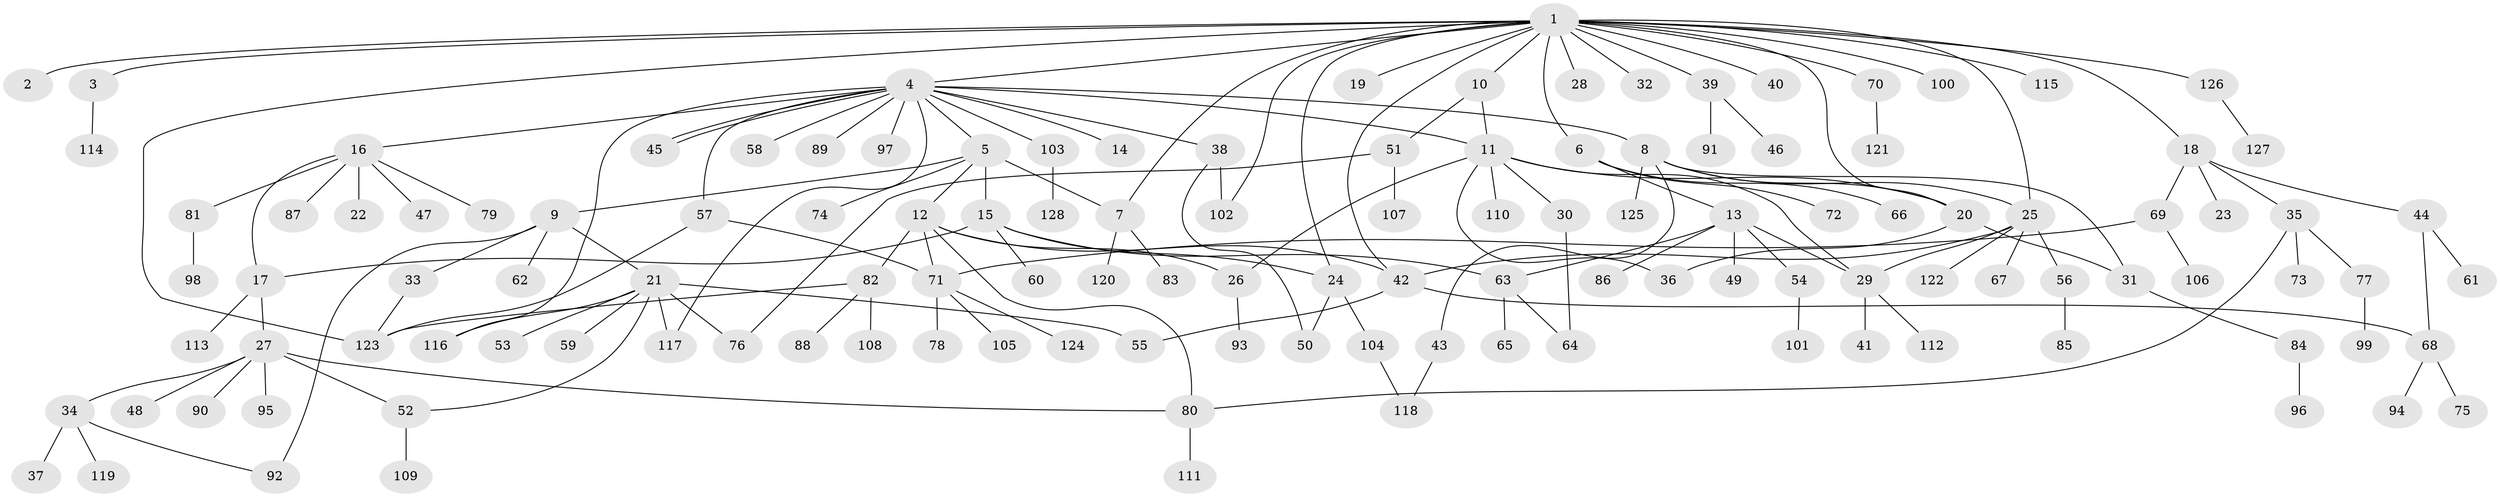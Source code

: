 // Generated by graph-tools (version 1.1) at 2025/01/03/09/25 03:01:52]
// undirected, 128 vertices, 161 edges
graph export_dot {
graph [start="1"]
  node [color=gray90,style=filled];
  1;
  2;
  3;
  4;
  5;
  6;
  7;
  8;
  9;
  10;
  11;
  12;
  13;
  14;
  15;
  16;
  17;
  18;
  19;
  20;
  21;
  22;
  23;
  24;
  25;
  26;
  27;
  28;
  29;
  30;
  31;
  32;
  33;
  34;
  35;
  36;
  37;
  38;
  39;
  40;
  41;
  42;
  43;
  44;
  45;
  46;
  47;
  48;
  49;
  50;
  51;
  52;
  53;
  54;
  55;
  56;
  57;
  58;
  59;
  60;
  61;
  62;
  63;
  64;
  65;
  66;
  67;
  68;
  69;
  70;
  71;
  72;
  73;
  74;
  75;
  76;
  77;
  78;
  79;
  80;
  81;
  82;
  83;
  84;
  85;
  86;
  87;
  88;
  89;
  90;
  91;
  92;
  93;
  94;
  95;
  96;
  97;
  98;
  99;
  100;
  101;
  102;
  103;
  104;
  105;
  106;
  107;
  108;
  109;
  110;
  111;
  112;
  113;
  114;
  115;
  116;
  117;
  118;
  119;
  120;
  121;
  122;
  123;
  124;
  125;
  126;
  127;
  128;
  1 -- 2;
  1 -- 3;
  1 -- 4;
  1 -- 6;
  1 -- 7;
  1 -- 10;
  1 -- 18;
  1 -- 19;
  1 -- 20;
  1 -- 24;
  1 -- 25;
  1 -- 28;
  1 -- 32;
  1 -- 39;
  1 -- 40;
  1 -- 42;
  1 -- 70;
  1 -- 100;
  1 -- 102;
  1 -- 115;
  1 -- 123;
  1 -- 126;
  3 -- 114;
  4 -- 5;
  4 -- 8;
  4 -- 11;
  4 -- 14;
  4 -- 16;
  4 -- 38;
  4 -- 45;
  4 -- 45;
  4 -- 57;
  4 -- 58;
  4 -- 89;
  4 -- 97;
  4 -- 103;
  4 -- 116;
  4 -- 117;
  5 -- 7;
  5 -- 9;
  5 -- 12;
  5 -- 15;
  5 -- 74;
  6 -- 13;
  6 -- 66;
  6 -- 72;
  7 -- 83;
  7 -- 120;
  8 -- 20;
  8 -- 25;
  8 -- 31;
  8 -- 43;
  8 -- 125;
  9 -- 21;
  9 -- 33;
  9 -- 62;
  9 -- 92;
  10 -- 11;
  10 -- 51;
  11 -- 20;
  11 -- 26;
  11 -- 29;
  11 -- 30;
  11 -- 36;
  11 -- 110;
  12 -- 26;
  12 -- 42;
  12 -- 71;
  12 -- 80;
  12 -- 82;
  13 -- 29;
  13 -- 49;
  13 -- 54;
  13 -- 63;
  13 -- 86;
  15 -- 17;
  15 -- 24;
  15 -- 60;
  15 -- 63;
  16 -- 17;
  16 -- 22;
  16 -- 47;
  16 -- 79;
  16 -- 81;
  16 -- 87;
  17 -- 27;
  17 -- 113;
  18 -- 23;
  18 -- 35;
  18 -- 44;
  18 -- 69;
  20 -- 31;
  20 -- 36;
  21 -- 52;
  21 -- 53;
  21 -- 55;
  21 -- 59;
  21 -- 76;
  21 -- 116;
  21 -- 117;
  24 -- 50;
  24 -- 104;
  25 -- 29;
  25 -- 42;
  25 -- 56;
  25 -- 67;
  25 -- 122;
  26 -- 93;
  27 -- 34;
  27 -- 48;
  27 -- 52;
  27 -- 80;
  27 -- 90;
  27 -- 95;
  29 -- 41;
  29 -- 112;
  30 -- 64;
  31 -- 84;
  33 -- 123;
  34 -- 37;
  34 -- 92;
  34 -- 119;
  35 -- 73;
  35 -- 77;
  35 -- 80;
  38 -- 50;
  38 -- 102;
  39 -- 46;
  39 -- 91;
  42 -- 55;
  42 -- 68;
  43 -- 118;
  44 -- 61;
  44 -- 68;
  51 -- 76;
  51 -- 107;
  52 -- 109;
  54 -- 101;
  56 -- 85;
  57 -- 71;
  57 -- 123;
  63 -- 64;
  63 -- 65;
  68 -- 75;
  68 -- 94;
  69 -- 71;
  69 -- 106;
  70 -- 121;
  71 -- 78;
  71 -- 105;
  71 -- 124;
  77 -- 99;
  80 -- 111;
  81 -- 98;
  82 -- 88;
  82 -- 108;
  82 -- 123;
  84 -- 96;
  103 -- 128;
  104 -- 118;
  126 -- 127;
}
